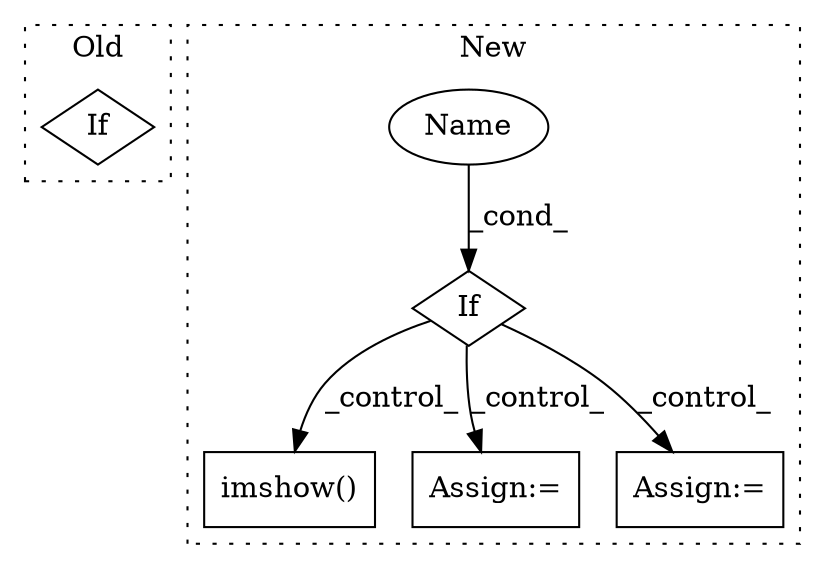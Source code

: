 digraph G {
subgraph cluster0 {
1 [label="If" a="96" s="3429" l="3" shape="diamond"];
label = "Old";
style="dotted";
}
subgraph cluster1 {
2 [label="imshow()" a="75" s="4071,4086" l="12,42" shape="box"];
3 [label="If" a="96" s="3839" l="3" shape="diamond"];
4 [label="Assign:=" a="68" s="3866" l="3" shape="box"];
5 [label="Assign:=" a="68" s="3989" l="3" shape="box"];
6 [label="Name" a="87" s="3842" l="4" shape="ellipse"];
label = "New";
style="dotted";
}
3 -> 4 [label="_control_"];
3 -> 5 [label="_control_"];
3 -> 2 [label="_control_"];
6 -> 3 [label="_cond_"];
}